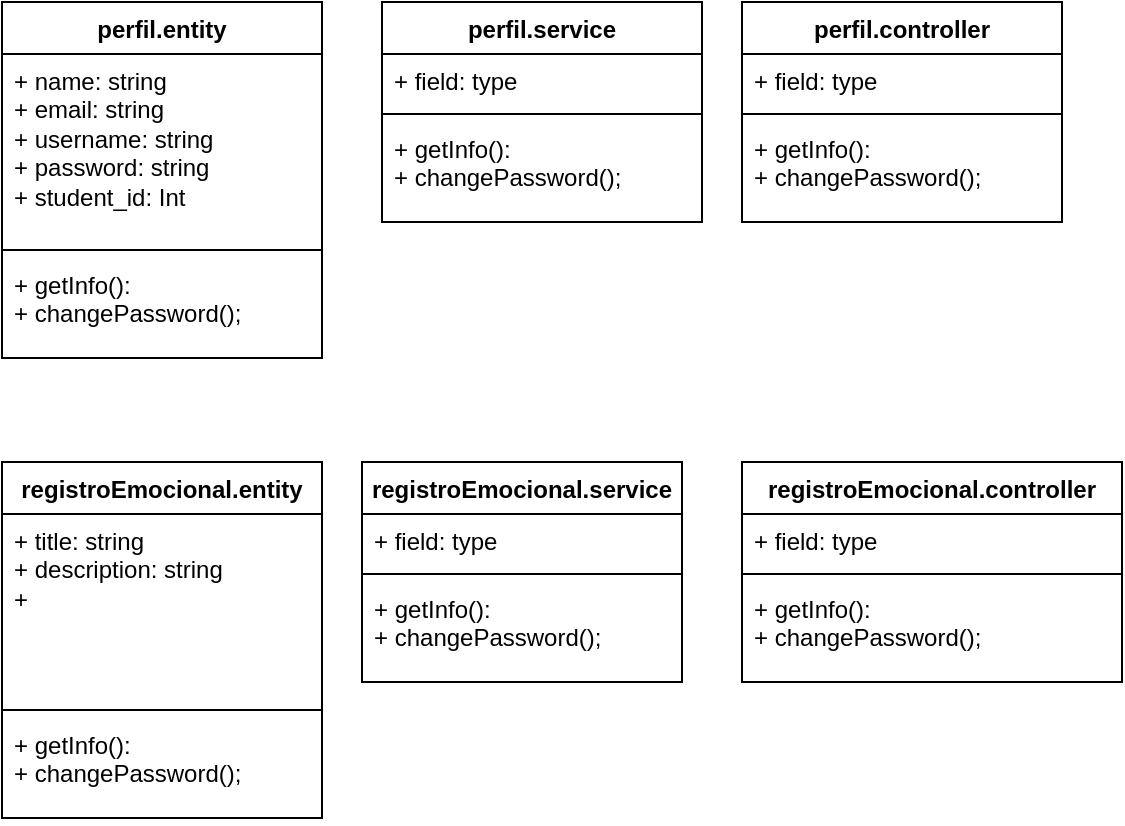 <mxfile version="22.0.5" type="github">
  <diagram id="C5RBs43oDa-KdzZeNtuy" name="Page-1">
    <mxGraphModel dx="1114" dy="618" grid="1" gridSize="10" guides="1" tooltips="1" connect="1" arrows="1" fold="1" page="1" pageScale="1" pageWidth="827" pageHeight="1169" math="0" shadow="0">
      <root>
        <mxCell id="WIyWlLk6GJQsqaUBKTNV-0" />
        <mxCell id="WIyWlLk6GJQsqaUBKTNV-1" parent="WIyWlLk6GJQsqaUBKTNV-0" />
        <mxCell id="L0QDfx9UxgabpVASo6Bn-4" value="perfil.controller" style="swimlane;fontStyle=1;align=center;verticalAlign=top;childLayout=stackLayout;horizontal=1;startSize=26;horizontalStack=0;resizeParent=1;resizeParentMax=0;resizeLast=0;collapsible=1;marginBottom=0;whiteSpace=wrap;html=1;" vertex="1" parent="WIyWlLk6GJQsqaUBKTNV-1">
          <mxGeometry x="400" y="30" width="160" height="110" as="geometry" />
        </mxCell>
        <mxCell id="L0QDfx9UxgabpVASo6Bn-5" value="+ field: type" style="text;strokeColor=none;fillColor=none;align=left;verticalAlign=top;spacingLeft=4;spacingRight=4;overflow=hidden;rotatable=0;points=[[0,0.5],[1,0.5]];portConstraint=eastwest;whiteSpace=wrap;html=1;" vertex="1" parent="L0QDfx9UxgabpVASo6Bn-4">
          <mxGeometry y="26" width="160" height="26" as="geometry" />
        </mxCell>
        <mxCell id="L0QDfx9UxgabpVASo6Bn-6" value="" style="line;strokeWidth=1;fillColor=none;align=left;verticalAlign=middle;spacingTop=-1;spacingLeft=3;spacingRight=3;rotatable=0;labelPosition=right;points=[];portConstraint=eastwest;strokeColor=inherit;" vertex="1" parent="L0QDfx9UxgabpVASo6Bn-4">
          <mxGeometry y="52" width="160" height="8" as="geometry" />
        </mxCell>
        <mxCell id="L0QDfx9UxgabpVASo6Bn-7" value="+ getInfo():&lt;br&gt;+ changePassword();" style="text;strokeColor=none;fillColor=none;align=left;verticalAlign=top;spacingLeft=4;spacingRight=4;overflow=hidden;rotatable=0;points=[[0,0.5],[1,0.5]];portConstraint=eastwest;whiteSpace=wrap;html=1;" vertex="1" parent="L0QDfx9UxgabpVASo6Bn-4">
          <mxGeometry y="60" width="160" height="50" as="geometry" />
        </mxCell>
        <mxCell id="L0QDfx9UxgabpVASo6Bn-8" value="perfil.service" style="swimlane;fontStyle=1;align=center;verticalAlign=top;childLayout=stackLayout;horizontal=1;startSize=26;horizontalStack=0;resizeParent=1;resizeParentMax=0;resizeLast=0;collapsible=1;marginBottom=0;whiteSpace=wrap;html=1;" vertex="1" parent="WIyWlLk6GJQsqaUBKTNV-1">
          <mxGeometry x="220" y="30" width="160" height="110" as="geometry" />
        </mxCell>
        <mxCell id="L0QDfx9UxgabpVASo6Bn-9" value="+ field: type" style="text;strokeColor=none;fillColor=none;align=left;verticalAlign=top;spacingLeft=4;spacingRight=4;overflow=hidden;rotatable=0;points=[[0,0.5],[1,0.5]];portConstraint=eastwest;whiteSpace=wrap;html=1;" vertex="1" parent="L0QDfx9UxgabpVASo6Bn-8">
          <mxGeometry y="26" width="160" height="26" as="geometry" />
        </mxCell>
        <mxCell id="L0QDfx9UxgabpVASo6Bn-10" value="" style="line;strokeWidth=1;fillColor=none;align=left;verticalAlign=middle;spacingTop=-1;spacingLeft=3;spacingRight=3;rotatable=0;labelPosition=right;points=[];portConstraint=eastwest;strokeColor=inherit;" vertex="1" parent="L0QDfx9UxgabpVASo6Bn-8">
          <mxGeometry y="52" width="160" height="8" as="geometry" />
        </mxCell>
        <mxCell id="L0QDfx9UxgabpVASo6Bn-11" value="+ getInfo():&lt;br&gt;+ changePassword();" style="text;strokeColor=none;fillColor=none;align=left;verticalAlign=top;spacingLeft=4;spacingRight=4;overflow=hidden;rotatable=0;points=[[0,0.5],[1,0.5]];portConstraint=eastwest;whiteSpace=wrap;html=1;" vertex="1" parent="L0QDfx9UxgabpVASo6Bn-8">
          <mxGeometry y="60" width="160" height="50" as="geometry" />
        </mxCell>
        <mxCell id="L0QDfx9UxgabpVASo6Bn-12" value="perfil.entity" style="swimlane;fontStyle=1;align=center;verticalAlign=top;childLayout=stackLayout;horizontal=1;startSize=26;horizontalStack=0;resizeParent=1;resizeParentMax=0;resizeLast=0;collapsible=1;marginBottom=0;whiteSpace=wrap;html=1;" vertex="1" parent="WIyWlLk6GJQsqaUBKTNV-1">
          <mxGeometry x="30" y="30" width="160" height="178" as="geometry" />
        </mxCell>
        <mxCell id="L0QDfx9UxgabpVASo6Bn-13" value="+ name: string&lt;br&gt;+ email: string&lt;br&gt;+ username: string&lt;br&gt;+ password: string&lt;br&gt;+ student_id: Int" style="text;strokeColor=none;fillColor=none;align=left;verticalAlign=top;spacingLeft=4;spacingRight=4;overflow=hidden;rotatable=0;points=[[0,0.5],[1,0.5]];portConstraint=eastwest;whiteSpace=wrap;html=1;" vertex="1" parent="L0QDfx9UxgabpVASo6Bn-12">
          <mxGeometry y="26" width="160" height="94" as="geometry" />
        </mxCell>
        <mxCell id="L0QDfx9UxgabpVASo6Bn-14" value="" style="line;strokeWidth=1;fillColor=none;align=left;verticalAlign=middle;spacingTop=-1;spacingLeft=3;spacingRight=3;rotatable=0;labelPosition=right;points=[];portConstraint=eastwest;strokeColor=inherit;" vertex="1" parent="L0QDfx9UxgabpVASo6Bn-12">
          <mxGeometry y="120" width="160" height="8" as="geometry" />
        </mxCell>
        <mxCell id="L0QDfx9UxgabpVASo6Bn-15" value="+ getInfo():&lt;br&gt;+ changePassword();" style="text;strokeColor=none;fillColor=none;align=left;verticalAlign=top;spacingLeft=4;spacingRight=4;overflow=hidden;rotatable=0;points=[[0,0.5],[1,0.5]];portConstraint=eastwest;whiteSpace=wrap;html=1;" vertex="1" parent="L0QDfx9UxgabpVASo6Bn-12">
          <mxGeometry y="128" width="160" height="50" as="geometry" />
        </mxCell>
        <mxCell id="L0QDfx9UxgabpVASo6Bn-16" value="registroEmocional.entity" style="swimlane;fontStyle=1;align=center;verticalAlign=top;childLayout=stackLayout;horizontal=1;startSize=26;horizontalStack=0;resizeParent=1;resizeParentMax=0;resizeLast=0;collapsible=1;marginBottom=0;whiteSpace=wrap;html=1;" vertex="1" parent="WIyWlLk6GJQsqaUBKTNV-1">
          <mxGeometry x="30" y="260" width="160" height="178" as="geometry" />
        </mxCell>
        <mxCell id="L0QDfx9UxgabpVASo6Bn-17" value="+ title: string&lt;br&gt;+ description: string&lt;br&gt;+&amp;nbsp;" style="text;strokeColor=none;fillColor=none;align=left;verticalAlign=top;spacingLeft=4;spacingRight=4;overflow=hidden;rotatable=0;points=[[0,0.5],[1,0.5]];portConstraint=eastwest;whiteSpace=wrap;html=1;" vertex="1" parent="L0QDfx9UxgabpVASo6Bn-16">
          <mxGeometry y="26" width="160" height="94" as="geometry" />
        </mxCell>
        <mxCell id="L0QDfx9UxgabpVASo6Bn-18" value="" style="line;strokeWidth=1;fillColor=none;align=left;verticalAlign=middle;spacingTop=-1;spacingLeft=3;spacingRight=3;rotatable=0;labelPosition=right;points=[];portConstraint=eastwest;strokeColor=inherit;" vertex="1" parent="L0QDfx9UxgabpVASo6Bn-16">
          <mxGeometry y="120" width="160" height="8" as="geometry" />
        </mxCell>
        <mxCell id="L0QDfx9UxgabpVASo6Bn-19" value="+ getInfo():&lt;br&gt;+ changePassword();" style="text;strokeColor=none;fillColor=none;align=left;verticalAlign=top;spacingLeft=4;spacingRight=4;overflow=hidden;rotatable=0;points=[[0,0.5],[1,0.5]];portConstraint=eastwest;whiteSpace=wrap;html=1;" vertex="1" parent="L0QDfx9UxgabpVASo6Bn-16">
          <mxGeometry y="128" width="160" height="50" as="geometry" />
        </mxCell>
        <mxCell id="L0QDfx9UxgabpVASo6Bn-24" value="registroEmocional.service" style="swimlane;fontStyle=1;align=center;verticalAlign=top;childLayout=stackLayout;horizontal=1;startSize=26;horizontalStack=0;resizeParent=1;resizeParentMax=0;resizeLast=0;collapsible=1;marginBottom=0;whiteSpace=wrap;html=1;" vertex="1" parent="WIyWlLk6GJQsqaUBKTNV-1">
          <mxGeometry x="210" y="260" width="160" height="110" as="geometry" />
        </mxCell>
        <mxCell id="L0QDfx9UxgabpVASo6Bn-25" value="+ field: type" style="text;strokeColor=none;fillColor=none;align=left;verticalAlign=top;spacingLeft=4;spacingRight=4;overflow=hidden;rotatable=0;points=[[0,0.5],[1,0.5]];portConstraint=eastwest;whiteSpace=wrap;html=1;" vertex="1" parent="L0QDfx9UxgabpVASo6Bn-24">
          <mxGeometry y="26" width="160" height="26" as="geometry" />
        </mxCell>
        <mxCell id="L0QDfx9UxgabpVASo6Bn-26" value="" style="line;strokeWidth=1;fillColor=none;align=left;verticalAlign=middle;spacingTop=-1;spacingLeft=3;spacingRight=3;rotatable=0;labelPosition=right;points=[];portConstraint=eastwest;strokeColor=inherit;" vertex="1" parent="L0QDfx9UxgabpVASo6Bn-24">
          <mxGeometry y="52" width="160" height="8" as="geometry" />
        </mxCell>
        <mxCell id="L0QDfx9UxgabpVASo6Bn-27" value="+ getInfo():&lt;br&gt;+ changePassword();" style="text;strokeColor=none;fillColor=none;align=left;verticalAlign=top;spacingLeft=4;spacingRight=4;overflow=hidden;rotatable=0;points=[[0,0.5],[1,0.5]];portConstraint=eastwest;whiteSpace=wrap;html=1;" vertex="1" parent="L0QDfx9UxgabpVASo6Bn-24">
          <mxGeometry y="60" width="160" height="50" as="geometry" />
        </mxCell>
        <mxCell id="L0QDfx9UxgabpVASo6Bn-28" value="registroEmocional.controller" style="swimlane;fontStyle=1;align=center;verticalAlign=top;childLayout=stackLayout;horizontal=1;startSize=26;horizontalStack=0;resizeParent=1;resizeParentMax=0;resizeLast=0;collapsible=1;marginBottom=0;whiteSpace=wrap;html=1;" vertex="1" parent="WIyWlLk6GJQsqaUBKTNV-1">
          <mxGeometry x="400" y="260" width="190" height="110" as="geometry" />
        </mxCell>
        <mxCell id="L0QDfx9UxgabpVASo6Bn-29" value="+ field: type" style="text;strokeColor=none;fillColor=none;align=left;verticalAlign=top;spacingLeft=4;spacingRight=4;overflow=hidden;rotatable=0;points=[[0,0.5],[1,0.5]];portConstraint=eastwest;whiteSpace=wrap;html=1;" vertex="1" parent="L0QDfx9UxgabpVASo6Bn-28">
          <mxGeometry y="26" width="190" height="26" as="geometry" />
        </mxCell>
        <mxCell id="L0QDfx9UxgabpVASo6Bn-30" value="" style="line;strokeWidth=1;fillColor=none;align=left;verticalAlign=middle;spacingTop=-1;spacingLeft=3;spacingRight=3;rotatable=0;labelPosition=right;points=[];portConstraint=eastwest;strokeColor=inherit;" vertex="1" parent="L0QDfx9UxgabpVASo6Bn-28">
          <mxGeometry y="52" width="190" height="8" as="geometry" />
        </mxCell>
        <mxCell id="L0QDfx9UxgabpVASo6Bn-31" value="+ getInfo():&lt;br&gt;+ changePassword();" style="text;strokeColor=none;fillColor=none;align=left;verticalAlign=top;spacingLeft=4;spacingRight=4;overflow=hidden;rotatable=0;points=[[0,0.5],[1,0.5]];portConstraint=eastwest;whiteSpace=wrap;html=1;" vertex="1" parent="L0QDfx9UxgabpVASo6Bn-28">
          <mxGeometry y="60" width="190" height="50" as="geometry" />
        </mxCell>
      </root>
    </mxGraphModel>
  </diagram>
</mxfile>
